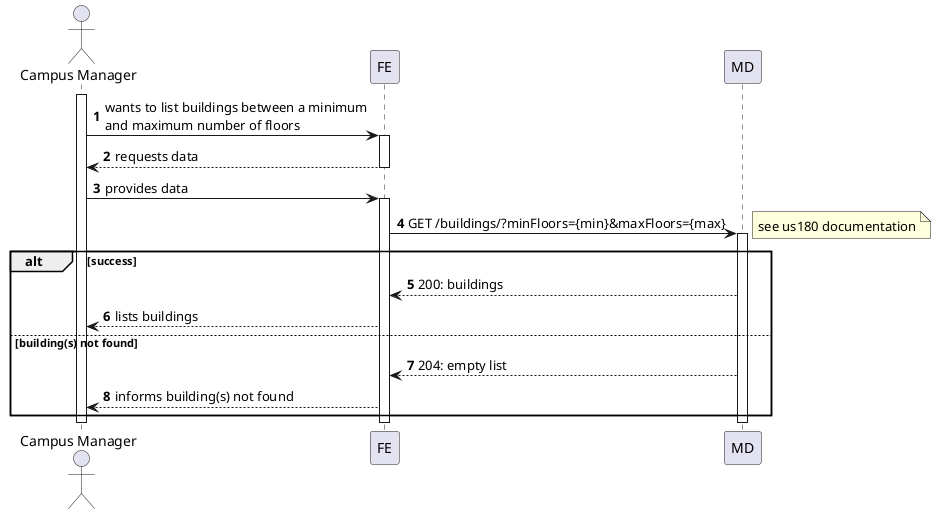 @startuml
autonumber

actor "Campus Manager" as usr

participant "FE" as ui

participant "MD" as md

activate usr
    usr -> ui : wants to list buildings between a minimum\nand maximum number of floors
    activate ui
        ui --> usr : requests data
    deactivate ui

    usr -> ui : provides data
    activate ui
        ui -> md : GET /buildings/?minFloors={min}&maxFloors={max}
        activate md
            note right : see us180 documentation
            alt success
                md --> ui : 200: buildings
                ui --> usr : lists buildings
            else building(s) not found
                md --> ui : 204: empty list
                ui --> usr : informs building(s) not found
            end
        deactivate md
    deactivate ui
deactivate usr


@enduml
